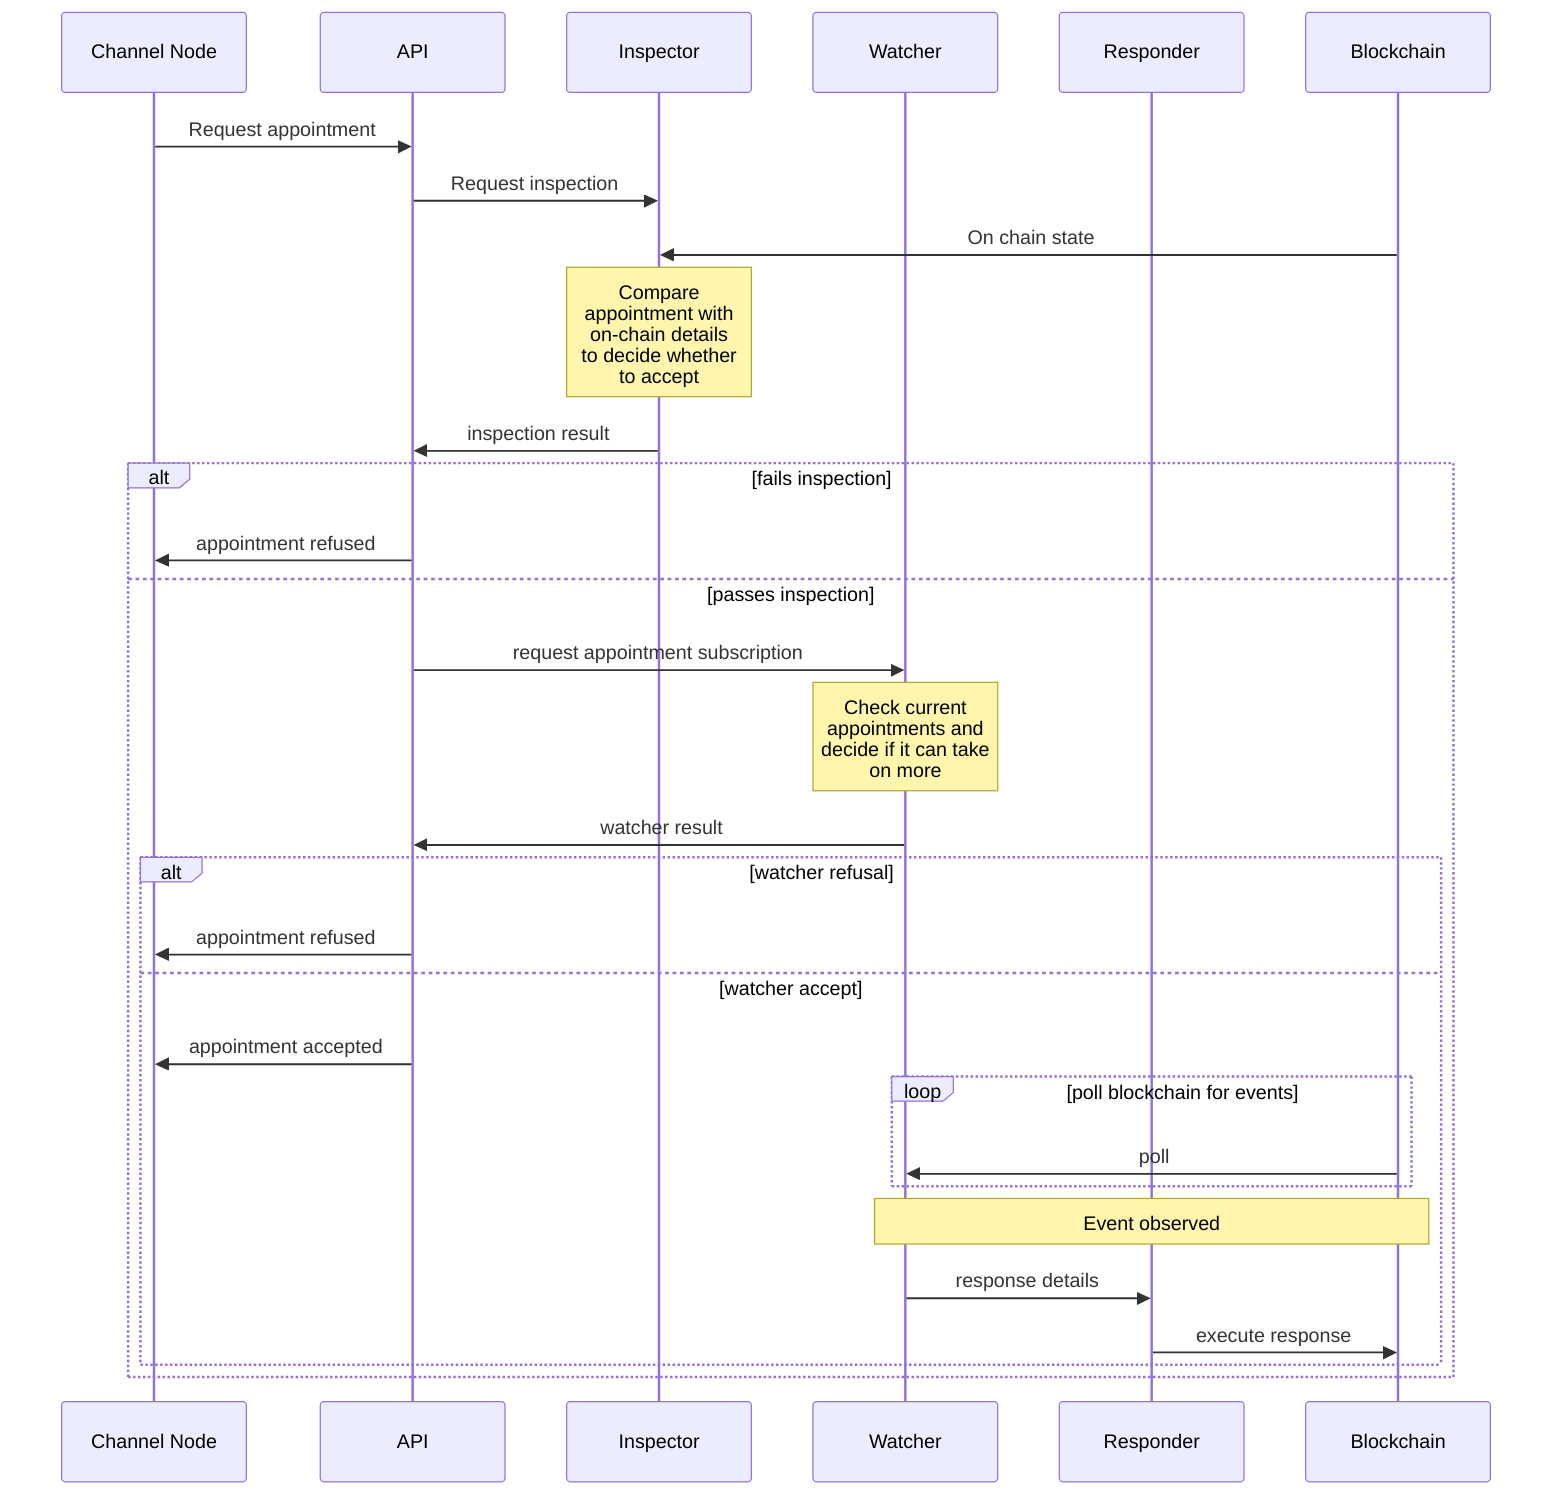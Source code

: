sequenceDiagram
    participant node as Channel Node
    participant api as API
    participant inspector as Inspector
    participant watcher as Watcher
    participant responder as Responder
    participant blockchain as Blockchain

    node->>api: Request appointment
    api->>inspector: Request inspection
    blockchain->>inspector: On chain state
    Note over inspector: Compare<br/> appointment with <br/> on-chain details <br/>to decide whether <br/>to accept

    inspector->>api: inspection result
    alt fails inspection
        api->>node: appointment refused
    else passes inspection
        api->>watcher: request appointment subscription
        Note over watcher: Check current<br/> appointments and<br/> decide if it can take<br/> on more
        watcher->>api: watcher result
        alt watcher refusal
            api->>node: appointment refused
        else watcher accept
            api->>node: appointment accepted
            loop poll blockchain for events
                blockchain->>watcher: poll
            end

            Note over watcher, blockchain: Event observed

            watcher->>responder: response details
            responder->>blockchain: execute response
        end
    end